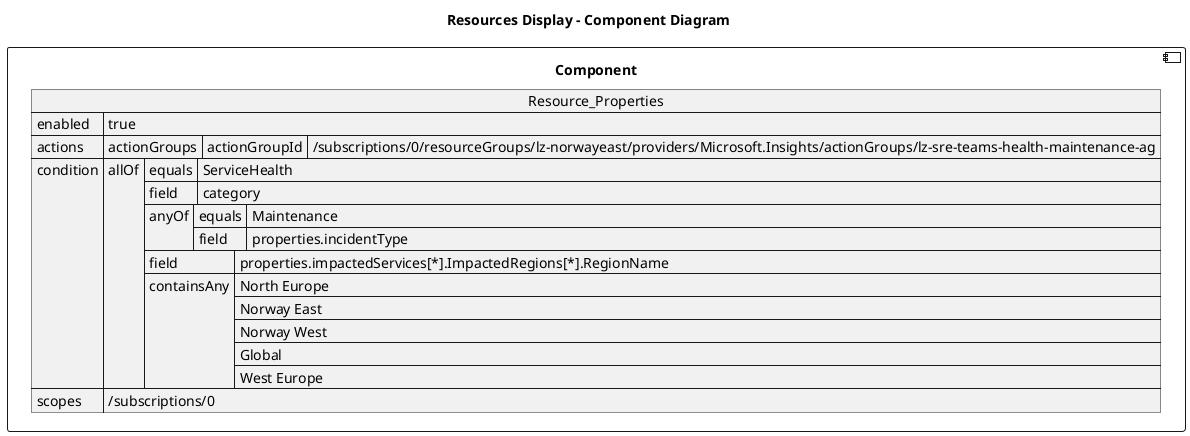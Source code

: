 @startuml

title Resources Display - Component Diagram

component Component {

json  Resource_Properties {
  "enabled": true,
  "actions": {
    "actionGroups": [
      {
        "actionGroupId": "/subscriptions/0/resourceGroups/lz-norwayeast/providers/Microsoft.Insights/actionGroups/lz-sre-teams-health-maintenance-ag"
      }
    ]
  },
  "condition": {
    "allOf": [
      {
        "equals": "ServiceHealth",
        "field": "category"
      },
      {
        "anyOf": [
          {
            "equals": "Maintenance",
            "field": "properties.incidentType"
          }
        ]
      },
      {
        "field": "properties.impactedServices[*].ImpactedRegions[*].RegionName",
        "containsAny": [
          "North Europe",
          "Norway East",
          "Norway West",
          "Global",
          "West Europe"
        ]
      }
    ]
  },
  "scopes": [
    "/subscriptions/0"
  ]
}
}
@enduml

